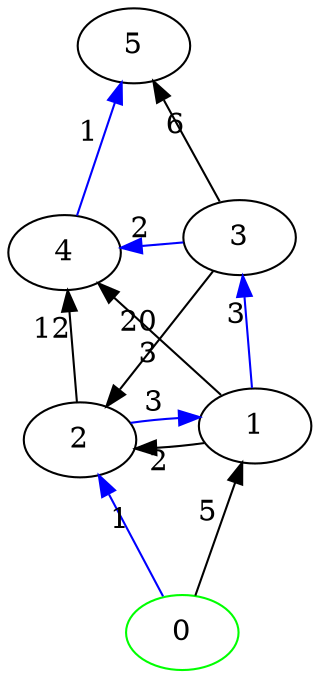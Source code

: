 digraph gtest {

    layout="neato";
    overlap=false;
    sep="+15";
    splines=true;

    // Prestyling of nodes
    //// Red = node in negative cycle

    0 [color=green]

    // node 0
    0 -> 1[label="5" minlen=2]
    0 -> 2[label="1" minlen=2 color=blue]

    // node 1
    1 -> 4[label="20" minlen=2]
    1 -> 3[label="3" minlen=2 color=blue]
    1 -> 2[label="2" minlen=2]

    // node 2
    2 -> 1[label="3" minlen=2 color=blue]
    2 -> 4[label="12" minlen=2]

    // node 3
    3 -> 2[label="3" minlen=2]
    3 -> 4[label="2" minlen=2 color=blue]
    3 -> 5[label="6" minlen=2]

    // node 4
    4 -> 5[label="1" minlen=2 color=blue]

    // node 5

}